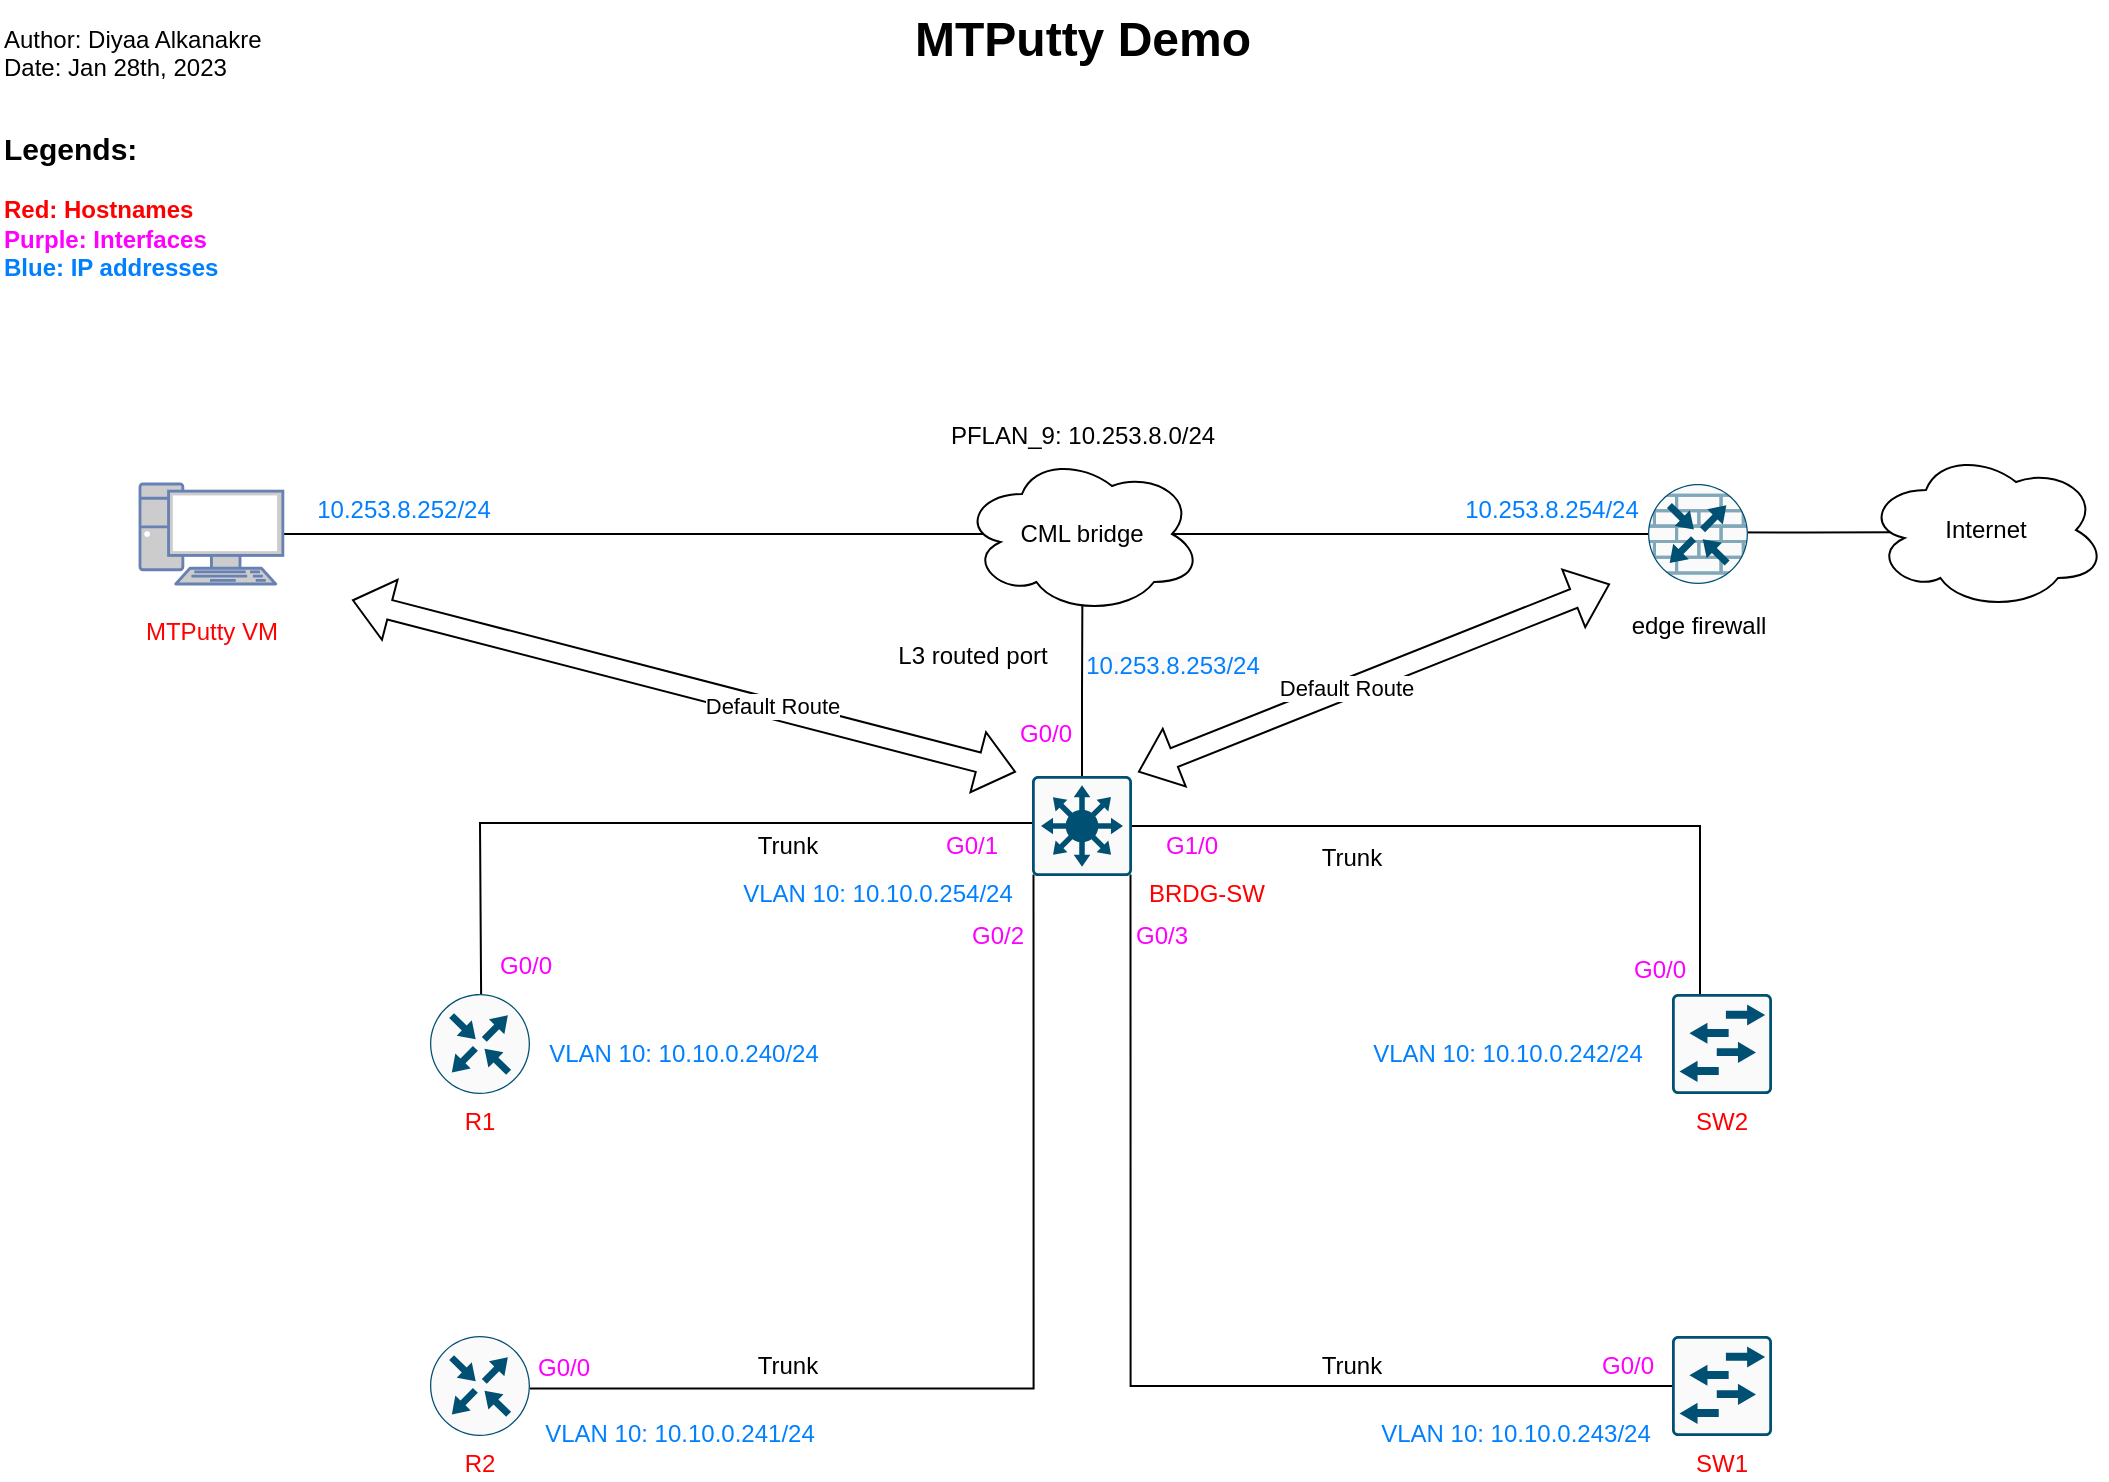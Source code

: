 <mxfile version="24.7.5">
  <diagram name="Page-1" id="c8-tYnlZpgsZ4M7Rtrp4">
    <mxGraphModel dx="1434" dy="836" grid="0" gridSize="10" guides="1" tooltips="1" connect="1" arrows="0" fold="1" page="1" pageScale="1" pageWidth="1100" pageHeight="850" math="0" shadow="0">
      <root>
        <mxCell id="0" />
        <mxCell id="1" parent="0" />
        <mxCell id="67uAg8ShTSvBk359kNAR-3" style="edgeStyle=orthogonalEdgeStyle;rounded=0;orthogonalLoop=1;jettySize=auto;html=1;exitX=1;exitY=0.5;exitDx=0;exitDy=0;exitPerimeter=0;entryX=0.225;entryY=0.5;entryDx=0;entryDy=0;entryPerimeter=0;endArrow=none;endFill=0;" parent="1" source="67uAg8ShTSvBk359kNAR-1" target="67uAg8ShTSvBk359kNAR-2" edge="1">
          <mxGeometry relative="1" as="geometry" />
        </mxCell>
        <mxCell id="67uAg8ShTSvBk359kNAR-1" value="" style="fontColor=#0066CC;verticalAlign=top;verticalLabelPosition=bottom;labelPosition=center;align=center;html=1;outlineConnect=0;fillColor=#CCCCCC;strokeColor=#6881B3;gradientColor=none;gradientDirection=north;strokeWidth=2;shape=mxgraph.networks.pc;aspect=fixed;" parent="1" vertex="1">
          <mxGeometry x="79" y="250" width="71.43" height="50" as="geometry" />
        </mxCell>
        <mxCell id="67uAg8ShTSvBk359kNAR-8" style="edgeStyle=orthogonalEdgeStyle;rounded=0;orthogonalLoop=1;jettySize=auto;html=1;exitX=0.875;exitY=0.5;exitDx=0;exitDy=0;exitPerimeter=0;entryX=0.4;entryY=0.5;entryDx=0;entryDy=0;entryPerimeter=0;endArrow=none;endFill=0;" parent="1" source="67uAg8ShTSvBk359kNAR-2" target="67uAg8ShTSvBk359kNAR-5" edge="1">
          <mxGeometry relative="1" as="geometry" />
        </mxCell>
        <mxCell id="67uAg8ShTSvBk359kNAR-4" value="MTPutty VM" style="text;html=1;strokeColor=none;fillColor=none;align=center;verticalAlign=middle;whiteSpace=wrap;rounded=0;fontColor=#FF0000;" parent="1" vertex="1">
          <mxGeometry x="75.71" y="309" width="78" height="30" as="geometry" />
        </mxCell>
        <mxCell id="67uAg8ShTSvBk359kNAR-9" style="edgeStyle=orthogonalEdgeStyle;rounded=0;orthogonalLoop=1;jettySize=auto;html=1;exitX=0.417;exitY=0.483;exitDx=0;exitDy=0;exitPerimeter=0;entryX=0.5;entryY=0.513;entryDx=0;entryDy=0;entryPerimeter=0;endArrow=none;endFill=0;" parent="1" source="67uAg8ShTSvBk359kNAR-5" target="67uAg8ShTSvBk359kNAR-7" edge="1">
          <mxGeometry relative="1" as="geometry" />
        </mxCell>
        <mxCell id="67uAg8ShTSvBk359kNAR-5" value="" style="sketch=0;points=[[0.5,0,0],[1,0.5,0],[0.5,1,0],[0,0.5,0],[0.145,0.145,0],[0.856,0.145,0],[0.855,0.856,0],[0.145,0.855,0]];verticalLabelPosition=bottom;html=1;verticalAlign=top;aspect=fixed;align=center;pointerEvents=1;shape=mxgraph.cisco19.rect;prIcon=router_with_firewall;fillColor=#FAFAFA;strokeColor=#005073;" parent="1" vertex="1">
          <mxGeometry x="833" y="250" width="50" height="50" as="geometry" />
        </mxCell>
        <mxCell id="67uAg8ShTSvBk359kNAR-6" value="edge firewall" style="text;html=1;strokeColor=none;fillColor=none;align=center;verticalAlign=middle;whiteSpace=wrap;rounded=0;" parent="1" vertex="1">
          <mxGeometry x="797.5" y="306" width="121" height="30" as="geometry" />
        </mxCell>
        <mxCell id="67uAg8ShTSvBk359kNAR-7" value="Internet" style="ellipse;shape=cloud;whiteSpace=wrap;html=1;" parent="1" vertex="1">
          <mxGeometry x="942" y="233" width="120" height="80" as="geometry" />
        </mxCell>
        <mxCell id="67uAg8ShTSvBk359kNAR-16" style="edgeStyle=orthogonalEdgeStyle;rounded=0;orthogonalLoop=1;jettySize=auto;html=1;exitX=0.299;exitY=0.318;exitDx=0;exitDy=0;exitPerimeter=0;entryX=0.68;entryY=0.5;entryDx=0;entryDy=0;entryPerimeter=0;endArrow=none;endFill=0;" parent="1" source="67uAg8ShTSvBk359kNAR-11" target="67uAg8ShTSvBk359kNAR-10" edge="1">
          <mxGeometry relative="1" as="geometry">
            <Array as="points">
              <mxPoint x="860" y="518" />
              <mxPoint x="859" y="518" />
              <mxPoint x="859" y="421" />
            </Array>
          </mxGeometry>
        </mxCell>
        <mxCell id="67uAg8ShTSvBk359kNAR-11" value="" style="sketch=0;points=[[0.015,0.015,0],[0.985,0.015,0],[0.985,0.985,0],[0.015,0.985,0],[0.25,0,0],[0.5,0,0],[0.75,0,0],[1,0.25,0],[1,0.5,0],[1,0.75,0],[0.75,1,0],[0.5,1,0],[0.25,1,0],[0,0.75,0],[0,0.5,0],[0,0.25,0]];verticalLabelPosition=bottom;html=1;verticalAlign=top;aspect=fixed;align=center;pointerEvents=1;shape=mxgraph.cisco19.rect;prIcon=l2_switch;fillColor=#FAFAFA;strokeColor=#005073;" parent="1" vertex="1">
          <mxGeometry x="845" y="505" width="50" height="50" as="geometry" />
        </mxCell>
        <mxCell id="67uAg8ShTSvBk359kNAR-17" style="edgeStyle=orthogonalEdgeStyle;rounded=0;orthogonalLoop=1;jettySize=auto;html=1;exitX=0;exitY=0.5;exitDx=0;exitDy=0;exitPerimeter=0;entryX=0.985;entryY=0.985;entryDx=0;entryDy=0;entryPerimeter=0;endArrow=none;endFill=0;" parent="1" source="67uAg8ShTSvBk359kNAR-12" target="67uAg8ShTSvBk359kNAR-10" edge="1">
          <mxGeometry relative="1" as="geometry" />
        </mxCell>
        <mxCell id="67uAg8ShTSvBk359kNAR-12" value="" style="sketch=0;points=[[0.015,0.015,0],[0.985,0.015,0],[0.985,0.985,0],[0.015,0.985,0],[0.25,0,0],[0.5,0,0],[0.75,0,0],[1,0.25,0],[1,0.5,0],[1,0.75,0],[0.75,1,0],[0.5,1,0],[0.25,1,0],[0,0.75,0],[0,0.5,0],[0,0.25,0]];verticalLabelPosition=bottom;html=1;verticalAlign=top;aspect=fixed;align=center;pointerEvents=1;shape=mxgraph.cisco19.rect;prIcon=l2_switch;fillColor=#FAFAFA;strokeColor=#005073;" parent="1" vertex="1">
          <mxGeometry x="845" y="676" width="50" height="50" as="geometry" />
        </mxCell>
        <mxCell id="67uAg8ShTSvBk359kNAR-15" style="rounded=0;orthogonalLoop=1;jettySize=auto;html=1;exitX=0.512;exitY=0.401;exitDx=0;exitDy=0;exitPerimeter=0;entryX=0.257;entryY=0.47;entryDx=0;entryDy=0;entryPerimeter=0;endArrow=none;endFill=0;edgeStyle=orthogonalEdgeStyle;" parent="1" source="67uAg8ShTSvBk359kNAR-13" target="67uAg8ShTSvBk359kNAR-10" edge="1">
          <mxGeometry relative="1" as="geometry">
            <Array as="points">
              <mxPoint x="250" y="512" />
              <mxPoint x="249" y="420" />
            </Array>
          </mxGeometry>
        </mxCell>
        <mxCell id="67uAg8ShTSvBk359kNAR-13" value="" style="sketch=0;points=[[0.5,0,0],[1,0.5,0],[0.5,1,0],[0,0.5,0],[0.145,0.145,0],[0.856,0.145,0],[0.855,0.856,0],[0.145,0.855,0]];verticalLabelPosition=bottom;html=1;verticalAlign=top;aspect=fixed;align=center;pointerEvents=1;shape=mxgraph.cisco19.rect;prIcon=router;fillColor=#FAFAFA;strokeColor=#005073;" parent="1" vertex="1">
          <mxGeometry x="224" y="505" width="50" height="50" as="geometry" />
        </mxCell>
        <mxCell id="67uAg8ShTSvBk359kNAR-18" style="edgeStyle=orthogonalEdgeStyle;rounded=0;orthogonalLoop=1;jettySize=auto;html=1;exitX=0.443;exitY=0.526;exitDx=0;exitDy=0;exitPerimeter=0;entryX=0.015;entryY=0.985;entryDx=0;entryDy=0;entryPerimeter=0;endArrow=none;endFill=0;" parent="1" source="67uAg8ShTSvBk359kNAR-14" target="67uAg8ShTSvBk359kNAR-10" edge="1">
          <mxGeometry relative="1" as="geometry" />
        </mxCell>
        <mxCell id="67uAg8ShTSvBk359kNAR-14" value="" style="sketch=0;points=[[0.5,0,0],[1,0.5,0],[0.5,1,0],[0,0.5,0],[0.145,0.145,0],[0.856,0.145,0],[0.855,0.856,0],[0.145,0.855,0]];verticalLabelPosition=bottom;html=1;verticalAlign=top;aspect=fixed;align=center;pointerEvents=1;shape=mxgraph.cisco19.rect;prIcon=router;fillColor=#FAFAFA;strokeColor=#005073;" parent="1" vertex="1">
          <mxGeometry x="224" y="676" width="50" height="50" as="geometry" />
        </mxCell>
        <mxCell id="67uAg8ShTSvBk359kNAR-19" style="edgeStyle=orthogonalEdgeStyle;rounded=0;orthogonalLoop=1;jettySize=auto;html=1;exitX=0.5;exitY=0;exitDx=0;exitDy=0;exitPerimeter=0;entryX=0.502;entryY=0.763;entryDx=0;entryDy=0;entryPerimeter=0;endArrow=none;endFill=0;" parent="1" source="67uAg8ShTSvBk359kNAR-10" target="67uAg8ShTSvBk359kNAR-2" edge="1">
          <mxGeometry relative="1" as="geometry" />
        </mxCell>
        <mxCell id="67uAg8ShTSvBk359kNAR-10" value="" style="sketch=0;points=[[0.015,0.015,0],[0.985,0.015,0],[0.985,0.985,0],[0.015,0.985,0],[0.25,0,0],[0.5,0,0],[0.75,0,0],[1,0.25,0],[1,0.5,0],[1,0.75,0],[0.75,1,0],[0.5,1,0],[0.25,1,0],[0,0.75,0],[0,0.5,0],[0,0.25,0]];verticalLabelPosition=bottom;html=1;verticalAlign=top;aspect=fixed;align=center;pointerEvents=1;shape=mxgraph.cisco19.rect;prIcon=l3_switch;fillColor=#FAFAFA;strokeColor=#005073;" parent="1" vertex="1">
          <mxGeometry x="525" y="396" width="50" height="50" as="geometry" />
        </mxCell>
        <mxCell id="67uAg8ShTSvBk359kNAR-2" value="CML bridge" style="ellipse;shape=cloud;whiteSpace=wrap;html=1;" parent="1" vertex="1">
          <mxGeometry x="490" y="235" width="120" height="80" as="geometry" />
        </mxCell>
        <mxCell id="67uAg8ShTSvBk359kNAR-20" value="" style="shape=flexArrow;endArrow=classic;startArrow=classic;html=1;rounded=0;" parent="1" edge="1">
          <mxGeometry width="100" height="100" relative="1" as="geometry">
            <mxPoint x="185" y="308" as="sourcePoint" />
            <mxPoint x="517" y="394" as="targetPoint" />
          </mxGeometry>
        </mxCell>
        <mxCell id="67uAg8ShTSvBk359kNAR-22" value="Default Route" style="edgeLabel;html=1;align=center;verticalAlign=middle;resizable=0;points=[];" parent="67uAg8ShTSvBk359kNAR-20" vertex="1" connectable="0">
          <mxGeometry x="0.26" y="1" relative="1" as="geometry">
            <mxPoint as="offset" />
          </mxGeometry>
        </mxCell>
        <mxCell id="67uAg8ShTSvBk359kNAR-21" value="" style="shape=flexArrow;endArrow=classic;startArrow=classic;html=1;rounded=0;" parent="1" edge="1">
          <mxGeometry width="100" height="100" relative="1" as="geometry">
            <mxPoint x="578" y="394" as="sourcePoint" />
            <mxPoint x="814" y="300" as="targetPoint" />
          </mxGeometry>
        </mxCell>
        <mxCell id="67uAg8ShTSvBk359kNAR-23" value="Default Route" style="edgeLabel;html=1;align=center;verticalAlign=middle;resizable=0;points=[];" parent="67uAg8ShTSvBk359kNAR-21" vertex="1" connectable="0">
          <mxGeometry x="-0.119" relative="1" as="geometry">
            <mxPoint y="-1" as="offset" />
          </mxGeometry>
        </mxCell>
        <mxCell id="67uAg8ShTSvBk359kNAR-24" value="VLAN 10: 10.10.0.254/24" style="text;html=1;strokeColor=none;fillColor=none;align=center;verticalAlign=middle;whiteSpace=wrap;rounded=0;fontColor=#007FFF;" parent="1" vertex="1">
          <mxGeometry x="373" y="446" width="150" height="18" as="geometry" />
        </mxCell>
        <mxCell id="67uAg8ShTSvBk359kNAR-25" value="G0/0" style="text;html=1;strokeColor=none;fillColor=none;align=center;verticalAlign=middle;whiteSpace=wrap;rounded=0;fontColor=#FF00FF;" parent="1" vertex="1">
          <mxGeometry x="517" y="366" width="30" height="17" as="geometry" />
        </mxCell>
        <mxCell id="67uAg8ShTSvBk359kNAR-26" value="G0/1" style="text;html=1;strokeColor=none;fillColor=none;align=center;verticalAlign=middle;whiteSpace=wrap;rounded=0;fontColor=#FF00FF;" parent="1" vertex="1">
          <mxGeometry x="480" y="422" width="30" height="17" as="geometry" />
        </mxCell>
        <mxCell id="67uAg8ShTSvBk359kNAR-28" value="G0/2" style="text;html=1;strokeColor=none;fillColor=none;align=center;verticalAlign=middle;whiteSpace=wrap;rounded=0;fontColor=#FF00FF;" parent="1" vertex="1">
          <mxGeometry x="493" y="467" width="30" height="17" as="geometry" />
        </mxCell>
        <mxCell id="67uAg8ShTSvBk359kNAR-29" value="G0/3" style="text;html=1;strokeColor=none;fillColor=none;align=center;verticalAlign=middle;whiteSpace=wrap;rounded=0;fontColor=#FF00FF;" parent="1" vertex="1">
          <mxGeometry x="575" y="467" width="30" height="17" as="geometry" />
        </mxCell>
        <mxCell id="67uAg8ShTSvBk359kNAR-30" value="G1/0" style="text;html=1;strokeColor=none;fillColor=none;align=center;verticalAlign=middle;whiteSpace=wrap;rounded=0;fontColor=#FF00FF;" parent="1" vertex="1">
          <mxGeometry x="590" y="422" width="30" height="17" as="geometry" />
        </mxCell>
        <mxCell id="67uAg8ShTSvBk359kNAR-31" value="Trunk" style="text;html=1;strokeColor=none;fillColor=none;align=center;verticalAlign=middle;whiteSpace=wrap;rounded=0;" parent="1" vertex="1">
          <mxGeometry x="662" y="428" width="46" height="18" as="geometry" />
        </mxCell>
        <mxCell id="67uAg8ShTSvBk359kNAR-32" value="Trunk" style="text;html=1;strokeColor=none;fillColor=none;align=center;verticalAlign=middle;whiteSpace=wrap;rounded=0;" parent="1" vertex="1">
          <mxGeometry x="380" y="422" width="46" height="18" as="geometry" />
        </mxCell>
        <mxCell id="67uAg8ShTSvBk359kNAR-33" value="Trunk" style="text;html=1;strokeColor=none;fillColor=none;align=center;verticalAlign=middle;whiteSpace=wrap;rounded=0;" parent="1" vertex="1">
          <mxGeometry x="380" y="682" width="46" height="18" as="geometry" />
        </mxCell>
        <mxCell id="67uAg8ShTSvBk359kNAR-34" value="Trunk" style="text;html=1;strokeColor=none;fillColor=none;align=center;verticalAlign=middle;whiteSpace=wrap;rounded=0;" parent="1" vertex="1">
          <mxGeometry x="662" y="682" width="46" height="18" as="geometry" />
        </mxCell>
        <mxCell id="67uAg8ShTSvBk359kNAR-35" value="G0/0" style="text;html=1;strokeColor=none;fillColor=none;align=center;verticalAlign=middle;whiteSpace=wrap;rounded=0;fontColor=#FF00FF;" parent="1" vertex="1">
          <mxGeometry x="257" y="482" width="30" height="17" as="geometry" />
        </mxCell>
        <mxCell id="67uAg8ShTSvBk359kNAR-37" value="G0/0" style="text;html=1;strokeColor=none;fillColor=none;align=center;verticalAlign=middle;whiteSpace=wrap;rounded=0;fontColor=#FF00FF;" parent="1" vertex="1">
          <mxGeometry x="824" y="484" width="30" height="17" as="geometry" />
        </mxCell>
        <mxCell id="67uAg8ShTSvBk359kNAR-38" value="G0/0" style="text;html=1;strokeColor=none;fillColor=none;align=center;verticalAlign=middle;whiteSpace=wrap;rounded=0;fontColor=#FF00FF;" parent="1" vertex="1">
          <mxGeometry x="808" y="682" width="30" height="17" as="geometry" />
        </mxCell>
        <mxCell id="67uAg8ShTSvBk359kNAR-39" value="G0/0" style="text;html=1;strokeColor=none;fillColor=none;align=center;verticalAlign=middle;whiteSpace=wrap;rounded=0;fontColor=#FF00FF;" parent="1" vertex="1">
          <mxGeometry x="276" y="683" width="30" height="17" as="geometry" />
        </mxCell>
        <mxCell id="67uAg8ShTSvBk359kNAR-40" value="R1" style="text;html=1;strokeColor=none;fillColor=none;align=center;verticalAlign=middle;whiteSpace=wrap;rounded=0;fontColor=#FF0000;" parent="1" vertex="1">
          <mxGeometry x="234" y="560" width="30" height="17" as="geometry" />
        </mxCell>
        <mxCell id="67uAg8ShTSvBk359kNAR-41" value="R2" style="text;html=1;strokeColor=none;fillColor=none;align=center;verticalAlign=middle;whiteSpace=wrap;rounded=0;fontColor=#FF0000;" parent="1" vertex="1">
          <mxGeometry x="234" y="731" width="30" height="17" as="geometry" />
        </mxCell>
        <mxCell id="67uAg8ShTSvBk359kNAR-42" value="SW2" style="text;html=1;strokeColor=none;fillColor=none;align=center;verticalAlign=middle;whiteSpace=wrap;rounded=0;fontColor=#FF0000;" parent="1" vertex="1">
          <mxGeometry x="855" y="560" width="30" height="17" as="geometry" />
        </mxCell>
        <mxCell id="67uAg8ShTSvBk359kNAR-43" value="SW1" style="text;html=1;strokeColor=none;fillColor=none;align=center;verticalAlign=middle;whiteSpace=wrap;rounded=0;fontColor=#FF0000;" parent="1" vertex="1">
          <mxGeometry x="855" y="731" width="30" height="17" as="geometry" />
        </mxCell>
        <mxCell id="67uAg8ShTSvBk359kNAR-44" value="&lt;span style=&quot;font-weight: bold; font-size: 15px;&quot;&gt;Legends:&lt;/span&gt;&lt;br&gt;&lt;font style=&quot;font-weight: bold; font-size: 12px;&quot;&gt;&lt;br&gt;&lt;font color=&quot;#ff0000&quot;&gt;Red: Hostnames&lt;/font&gt;&lt;br&gt;&lt;/font&gt;&lt;b&gt;&lt;font color=&quot;#ff00ff&quot;&gt;Purple: Interfaces&lt;/font&gt;&lt;/b&gt;&lt;br&gt;&lt;b&gt;&lt;font color=&quot;#007fff&quot;&gt;Blue: IP addresses&lt;/font&gt;&lt;/b&gt;" style="text;html=1;strokeColor=none;fillColor=none;align=left;verticalAlign=top;whiteSpace=wrap;rounded=0;fontColor=default;" parent="1" vertex="1">
          <mxGeometry x="9" y="67" width="145" height="91" as="geometry" />
        </mxCell>
        <mxCell id="67uAg8ShTSvBk359kNAR-46" value="PFLAN_9: 10.253.8.0/24" style="text;html=1;strokeColor=none;fillColor=none;align=center;verticalAlign=middle;whiteSpace=wrap;rounded=0;" parent="1" vertex="1">
          <mxGeometry x="480" y="217" width="141" height="18" as="geometry" />
        </mxCell>
        <mxCell id="67uAg8ShTSvBk359kNAR-47" value="10.253.8.252/24" style="text;html=1;strokeColor=none;fillColor=none;align=center;verticalAlign=middle;whiteSpace=wrap;rounded=0;fontColor=#007FFF;" parent="1" vertex="1">
          <mxGeometry x="168" y="254" width="86" height="18" as="geometry" />
        </mxCell>
        <mxCell id="67uAg8ShTSvBk359kNAR-48" value="L3 routed port" style="text;html=1;strokeColor=none;fillColor=none;align=center;verticalAlign=middle;whiteSpace=wrap;rounded=0;" parent="1" vertex="1">
          <mxGeometry x="443.5" y="326" width="103" height="19" as="geometry" />
        </mxCell>
        <mxCell id="67uAg8ShTSvBk359kNAR-49" value="VLAN 10: 10.10.0.240/24" style="text;html=1;strokeColor=none;fillColor=none;align=center;verticalAlign=middle;whiteSpace=wrap;rounded=0;fontColor=#007FFF;" parent="1" vertex="1">
          <mxGeometry x="276" y="526" width="150" height="18" as="geometry" />
        </mxCell>
        <mxCell id="67uAg8ShTSvBk359kNAR-50" value="VLAN 10: 10.10.0.241/24" style="text;html=1;strokeColor=none;fillColor=none;align=center;verticalAlign=middle;whiteSpace=wrap;rounded=0;fontColor=#007FFF;" parent="1" vertex="1">
          <mxGeometry x="274" y="716" width="150" height="18" as="geometry" />
        </mxCell>
        <mxCell id="67uAg8ShTSvBk359kNAR-51" value="VLAN 10: 10.10.0.242/24" style="text;html=1;strokeColor=none;fillColor=none;align=center;verticalAlign=middle;whiteSpace=wrap;rounded=0;fontColor=#007FFF;" parent="1" vertex="1">
          <mxGeometry x="688" y="526" width="150" height="18" as="geometry" />
        </mxCell>
        <mxCell id="67uAg8ShTSvBk359kNAR-52" value="VLAN 10: 10.10.0.243/24" style="text;html=1;strokeColor=none;fillColor=none;align=center;verticalAlign=middle;whiteSpace=wrap;rounded=0;fontColor=#007FFF;" parent="1" vertex="1">
          <mxGeometry x="692" y="716" width="150" height="18" as="geometry" />
        </mxCell>
        <mxCell id="67uAg8ShTSvBk359kNAR-55" value="MTPutty Demo" style="text;strokeColor=none;fillColor=none;html=1;fontSize=24;fontStyle=1;verticalAlign=middle;align=center;" parent="1" vertex="1">
          <mxGeometry x="456" y="8" width="188" height="40" as="geometry" />
        </mxCell>
        <mxCell id="67uAg8ShTSvBk359kNAR-56" value="10.253.8.254/24" style="text;html=1;strokeColor=none;fillColor=none;align=center;verticalAlign=middle;whiteSpace=wrap;rounded=0;fontColor=#007FFF;" parent="1" vertex="1">
          <mxGeometry x="742" y="254" width="86" height="18" as="geometry" />
        </mxCell>
        <mxCell id="67uAg8ShTSvBk359kNAR-57" value="Author: Diyaa Alkanakre&lt;br&gt;Date: Jan 28th, 2023" style="text;html=1;strokeColor=none;fillColor=none;align=left;verticalAlign=top;whiteSpace=wrap;rounded=0;" parent="1" vertex="1">
          <mxGeometry x="9" y="14" width="159" height="38" as="geometry" />
        </mxCell>
        <mxCell id="67uAg8ShTSvBk359kNAR-59" value="BRDG-SW" style="text;html=1;strokeColor=none;fillColor=none;align=center;verticalAlign=middle;whiteSpace=wrap;rounded=0;fontColor=#FF0000;" parent="1" vertex="1">
          <mxGeometry x="581" y="446" width="63" height="17" as="geometry" />
        </mxCell>
        <mxCell id="67uAg8ShTSvBk359kNAR-60" value="&lt;span style=&quot;color: rgb(0, 127, 255); font-family: Helvetica; font-size: 12px; font-style: normal; font-variant-ligatures: normal; font-variant-caps: normal; font-weight: 400; letter-spacing: normal; orphans: 2; text-indent: 0px; text-transform: none; widows: 2; word-spacing: 0px; -webkit-text-stroke-width: 0px; background-color: rgb(251, 251, 251); text-decoration-thickness: initial; text-decoration-style: initial; text-decoration-color: initial; float: none; display: inline !important;&quot;&gt;10.253.8.253/24&lt;/span&gt;" style="text;whiteSpace=wrap;html=1;fontSize=12;fontColor=#007FFF;verticalAlign=middle;align=center;" parent="1" vertex="1">
          <mxGeometry x="552" y="331" width="87" height="20" as="geometry" />
        </mxCell>
      </root>
    </mxGraphModel>
  </diagram>
</mxfile>
